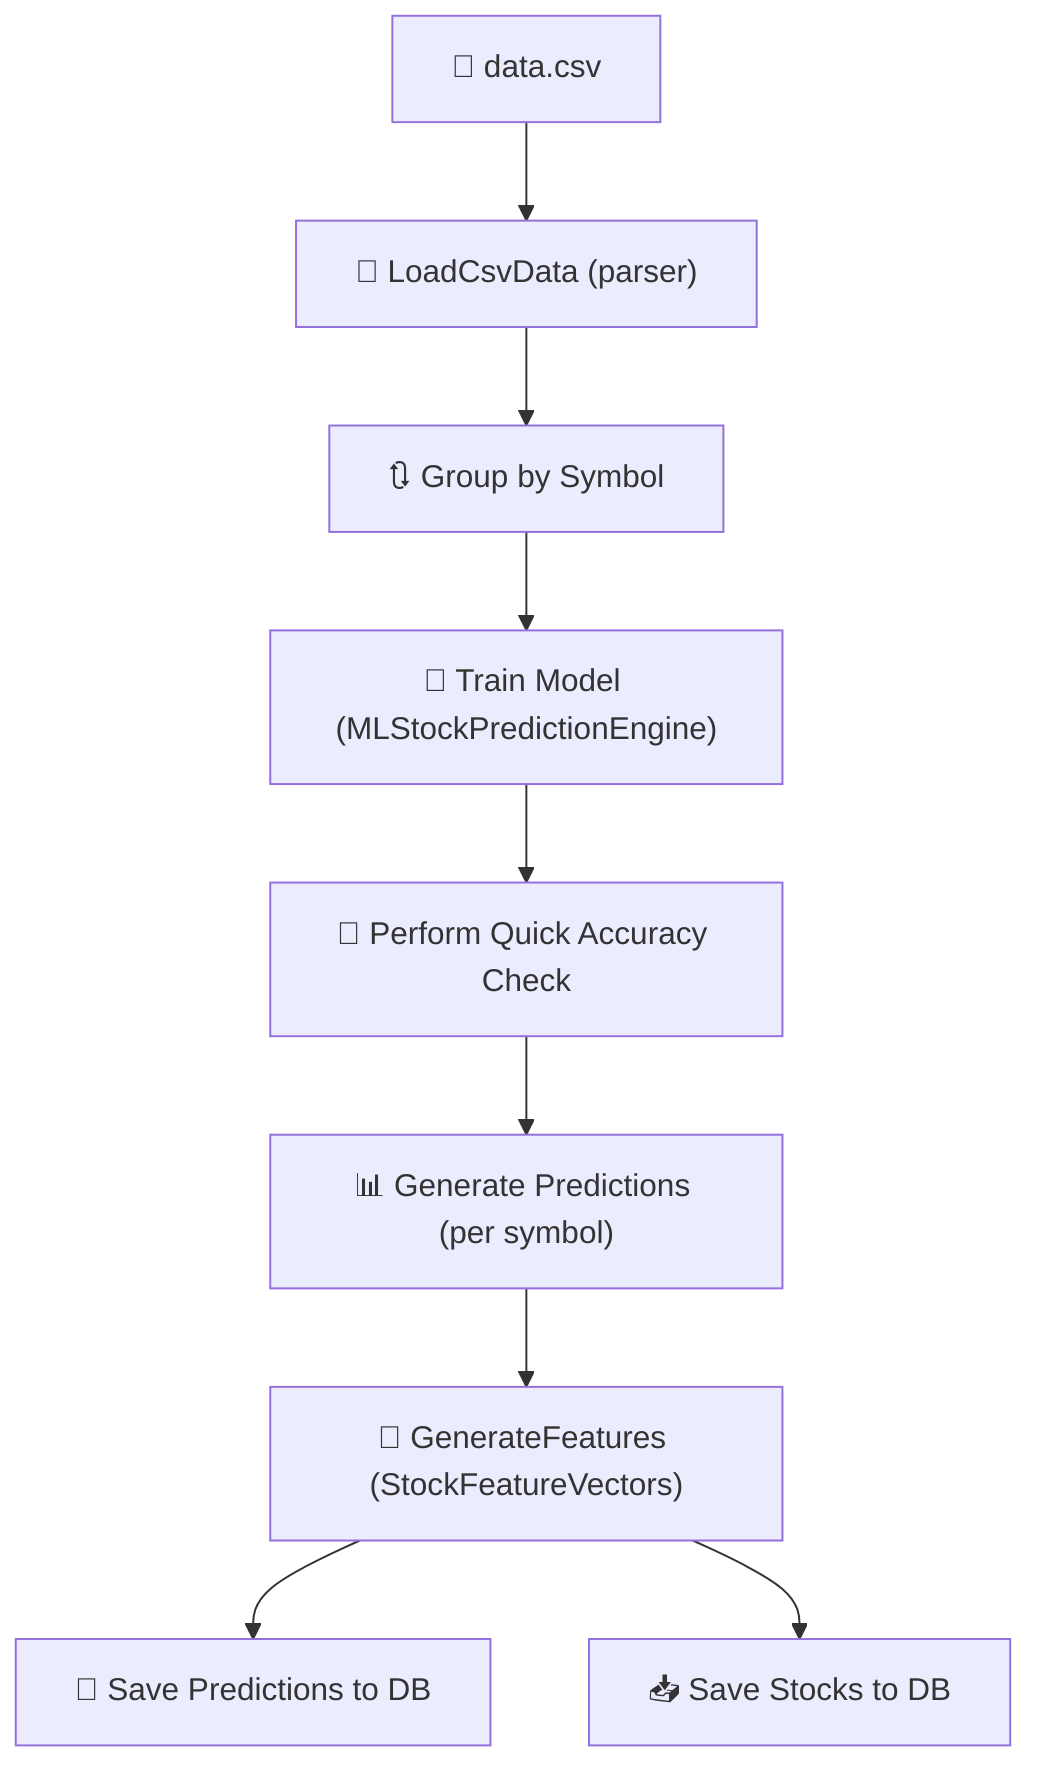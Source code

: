flowchart TD
    A["📄 data.csv"] --> B["🧾 LoadCsvData (parser)"]
    B --> C["🔃 Group by Symbol"]
    C --> D["🧠 Train Model (MLStockPredictionEngine)"]
    D --> E["📏 Perform Quick Accuracy Check"]
    E --> F["📊 Generate Predictions (per symbol)"]
    F --> G["🧮 GenerateFeatures (StockFeatureVectors)"]
    G --> H["💾 Save Predictions to DB"]
    G --> I["📥 Save Stocks to DB"]